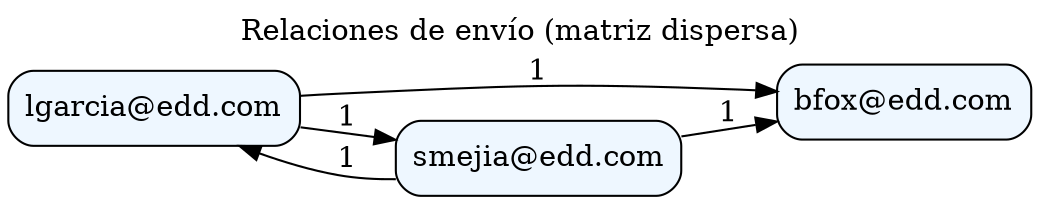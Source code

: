 digraph Relaciones {
  rankdir=LR;
  labelloc="t";
  label="Relaciones de envío (matriz dispersa)";
  node [shape=box, style="rounded,filled", fillcolor="#eef7ff"];
  "lgarcia@edd.com";
  "bfox@edd.com";
  "smejia@edd.com";
  "lgarcia@edd.com" -> "bfox@edd.com" [label="1"];
  "lgarcia@edd.com" -> "smejia@edd.com" [label="1"];
  "smejia@edd.com" -> "lgarcia@edd.com" [label="1"];
  "smejia@edd.com" -> "bfox@edd.com" [label="1"];
}
